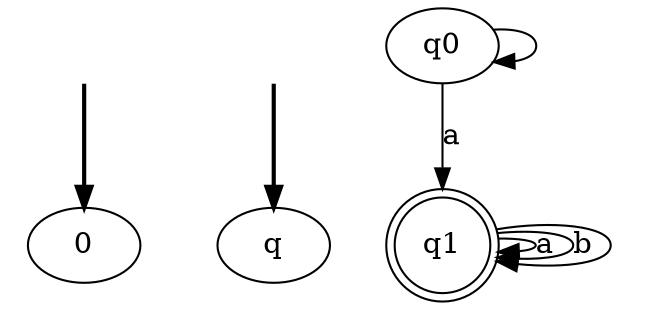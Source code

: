digraph {
	fake0 [style=invisible]
	fake1 [style=invisible]
	q1 [shape=doublecircle]
	q0 [root=true]
	fake1 -> q [style=bold]
	fake0 -> 0 [style=bold]
	q0 -> q1 [label=a]
	q1 -> q1 [label=a]
	q1 -> q1 [label=b]
	q0 -> q0 [label=" "]
	q1 -> q1 [label=" "]
}
